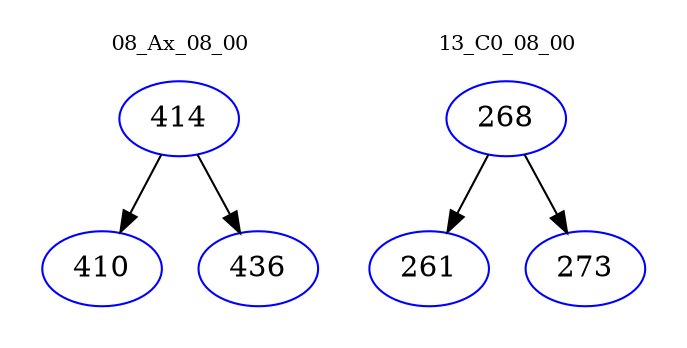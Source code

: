 digraph{
subgraph cluster_0 {
color = white
label = "08_Ax_08_00";
fontsize=10;
T0_414 [label="414", color="blue"]
T0_414 -> T0_410 [color="black"]
T0_410 [label="410", color="blue"]
T0_414 -> T0_436 [color="black"]
T0_436 [label="436", color="blue"]
}
subgraph cluster_1 {
color = white
label = "13_C0_08_00";
fontsize=10;
T1_268 [label="268", color="blue"]
T1_268 -> T1_261 [color="black"]
T1_261 [label="261", color="blue"]
T1_268 -> T1_273 [color="black"]
T1_273 [label="273", color="blue"]
}
}
